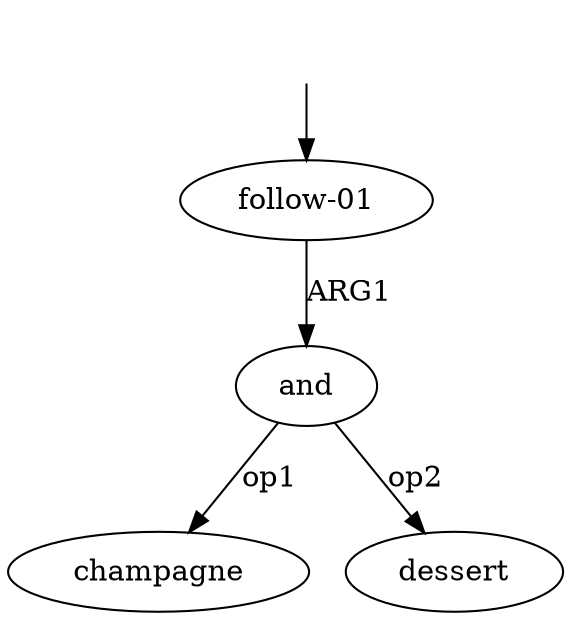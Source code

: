 digraph "20010008" {
  top [ style=invis ];
  top -> 0;
  0 [ label=<<table align="center" border="0" cellspacing="0"><tr><td colspan="2">follow-01</td></tr></table>> ];
  1 [ label=<<table align="center" border="0" cellspacing="0"><tr><td colspan="2">and</td></tr></table>> ];
  2 [ label=<<table align="center" border="0" cellspacing="0"><tr><td colspan="2">champagne</td></tr></table>> ];
  3 [ label=<<table align="center" border="0" cellspacing="0"><tr><td colspan="2">dessert</td></tr></table>> ];
  1 -> 2 [ label="op1" ];
  1 -> 3 [ label="op2" ];
  0 -> 1 [ label="ARG1" ];
}

